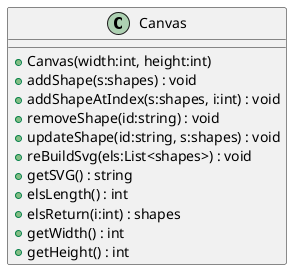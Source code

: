 @startuml
class Canvas {
    + Canvas(width:int, height:int)
    + addShape(s:shapes) : void
    + addShapeAtIndex(s:shapes, i:int) : void
    + removeShape(id:string) : void
    + updateShape(id:string, s:shapes) : void
    + reBuildSvg(els:List<shapes>) : void
    + getSVG() : string
    + elsLength() : int
    + elsReturn(i:int) : shapes
    + getWidth() : int
    + getHeight() : int
}
@enduml
